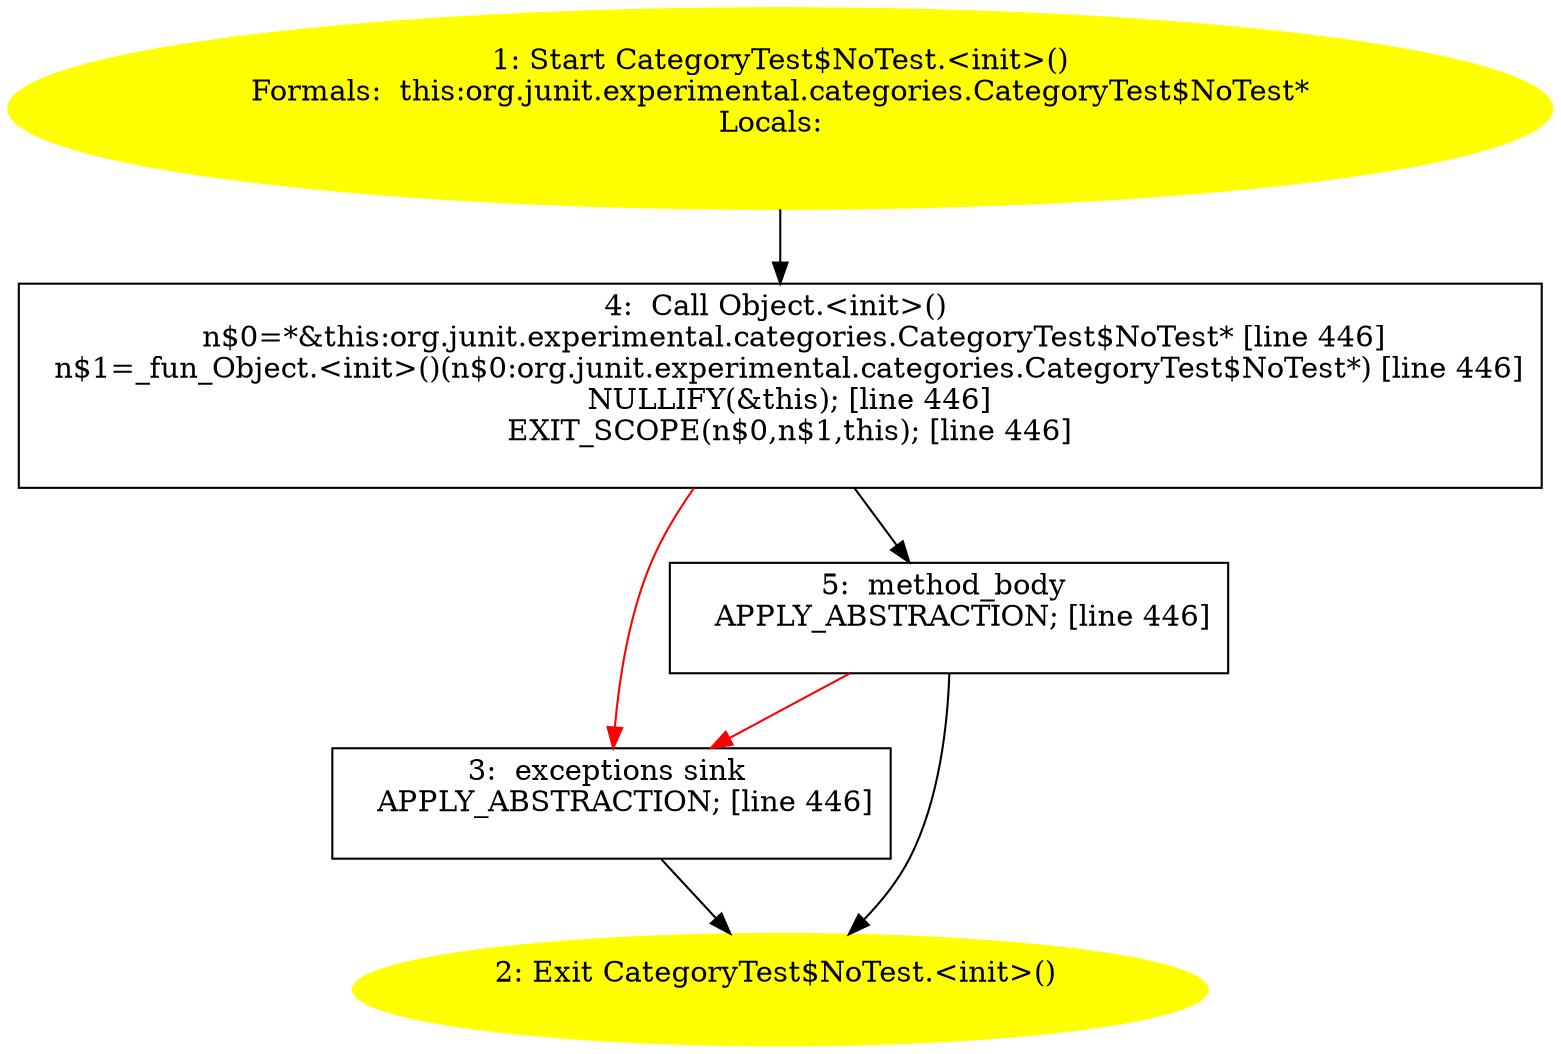 /* @generated */
digraph cfg {
"org.junit.experimental.categories.CategoryTest$NoTest.<init>().1c68982e8a96cec9b57b211e3378717b_1" [label="1: Start CategoryTest$NoTest.<init>()\nFormals:  this:org.junit.experimental.categories.CategoryTest$NoTest*\nLocals:  \n  " color=yellow style=filled]
	

	 "org.junit.experimental.categories.CategoryTest$NoTest.<init>().1c68982e8a96cec9b57b211e3378717b_1" -> "org.junit.experimental.categories.CategoryTest$NoTest.<init>().1c68982e8a96cec9b57b211e3378717b_4" ;
"org.junit.experimental.categories.CategoryTest$NoTest.<init>().1c68982e8a96cec9b57b211e3378717b_2" [label="2: Exit CategoryTest$NoTest.<init>() \n  " color=yellow style=filled]
	

"org.junit.experimental.categories.CategoryTest$NoTest.<init>().1c68982e8a96cec9b57b211e3378717b_3" [label="3:  exceptions sink \n   APPLY_ABSTRACTION; [line 446]\n " shape="box"]
	

	 "org.junit.experimental.categories.CategoryTest$NoTest.<init>().1c68982e8a96cec9b57b211e3378717b_3" -> "org.junit.experimental.categories.CategoryTest$NoTest.<init>().1c68982e8a96cec9b57b211e3378717b_2" ;
"org.junit.experimental.categories.CategoryTest$NoTest.<init>().1c68982e8a96cec9b57b211e3378717b_4" [label="4:  Call Object.<init>() \n   n$0=*&this:org.junit.experimental.categories.CategoryTest$NoTest* [line 446]\n  n$1=_fun_Object.<init>()(n$0:org.junit.experimental.categories.CategoryTest$NoTest*) [line 446]\n  NULLIFY(&this); [line 446]\n  EXIT_SCOPE(n$0,n$1,this); [line 446]\n " shape="box"]
	

	 "org.junit.experimental.categories.CategoryTest$NoTest.<init>().1c68982e8a96cec9b57b211e3378717b_4" -> "org.junit.experimental.categories.CategoryTest$NoTest.<init>().1c68982e8a96cec9b57b211e3378717b_5" ;
	 "org.junit.experimental.categories.CategoryTest$NoTest.<init>().1c68982e8a96cec9b57b211e3378717b_4" -> "org.junit.experimental.categories.CategoryTest$NoTest.<init>().1c68982e8a96cec9b57b211e3378717b_3" [color="red" ];
"org.junit.experimental.categories.CategoryTest$NoTest.<init>().1c68982e8a96cec9b57b211e3378717b_5" [label="5:  method_body \n   APPLY_ABSTRACTION; [line 446]\n " shape="box"]
	

	 "org.junit.experimental.categories.CategoryTest$NoTest.<init>().1c68982e8a96cec9b57b211e3378717b_5" -> "org.junit.experimental.categories.CategoryTest$NoTest.<init>().1c68982e8a96cec9b57b211e3378717b_2" ;
	 "org.junit.experimental.categories.CategoryTest$NoTest.<init>().1c68982e8a96cec9b57b211e3378717b_5" -> "org.junit.experimental.categories.CategoryTest$NoTest.<init>().1c68982e8a96cec9b57b211e3378717b_3" [color="red" ];
}
